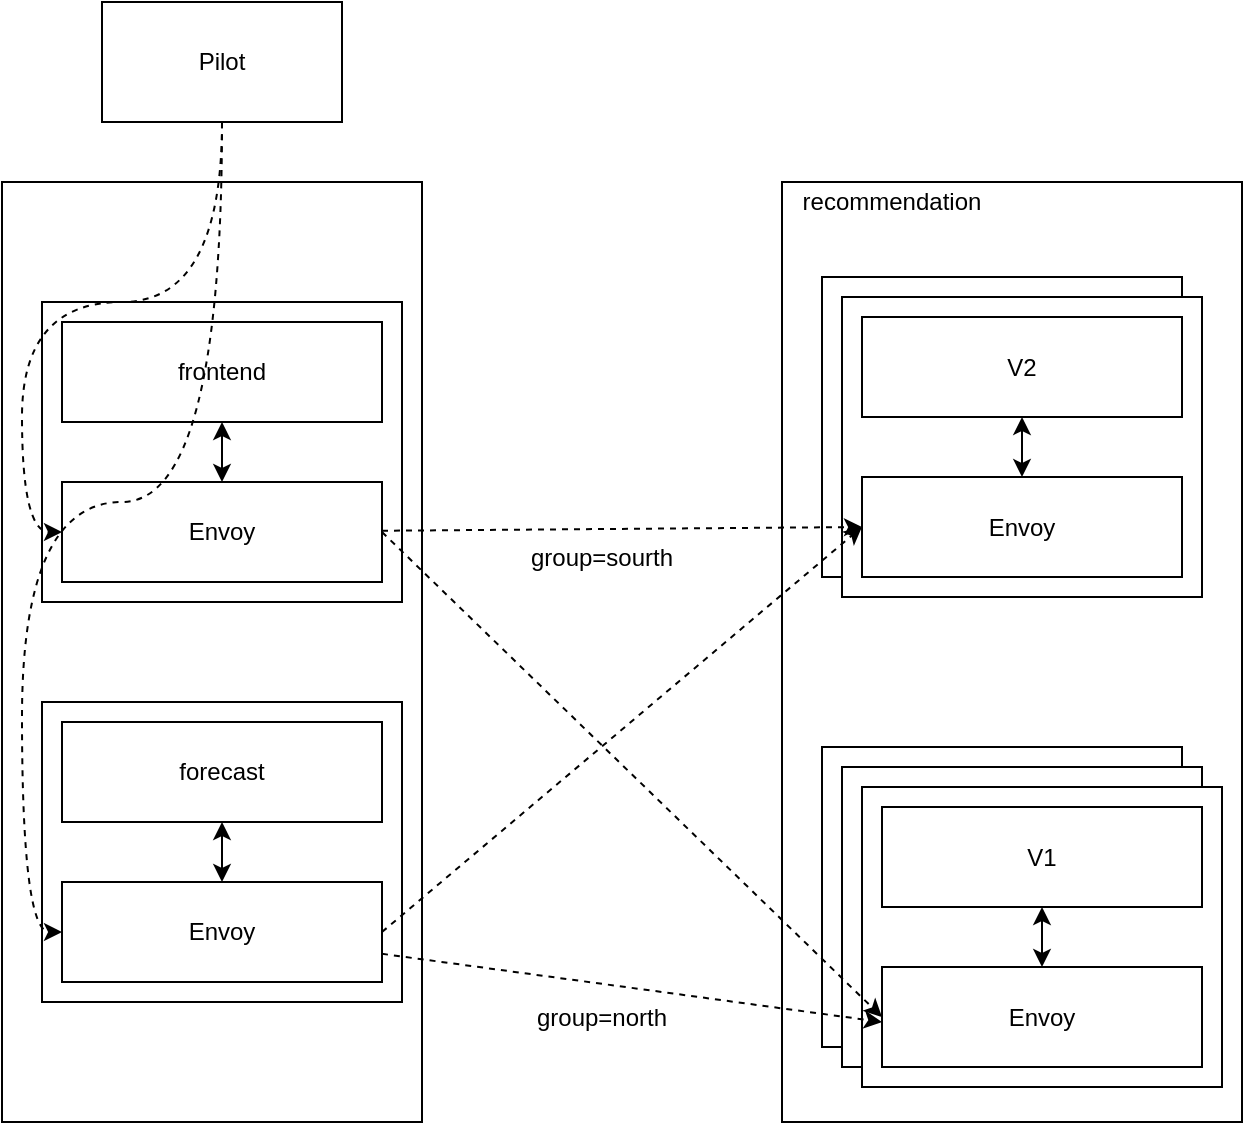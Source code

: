 <mxfile version="12.6.5" type="device"><diagram id="7avK5dy7WeXAkijfnD5Q" name="Page-1"><mxGraphModel dx="1024" dy="592" grid="1" gridSize="10" guides="1" tooltips="1" connect="1" arrows="1" fold="1" page="1" pageScale="1" pageWidth="2339" pageHeight="3300" math="0" shadow="0"><root><mxCell id="0"/><mxCell id="1" parent="0"/><mxCell id="bhiB-83r_HpZWpop6EB7-43" value="" style="rounded=0;whiteSpace=wrap;html=1;" vertex="1" parent="1"><mxGeometry x="500" y="120" width="230" height="470" as="geometry"/></mxCell><mxCell id="bhiB-83r_HpZWpop6EB7-13" value="" style="rounded=0;whiteSpace=wrap;html=1;" vertex="1" parent="1"><mxGeometry x="110" y="120" width="210" height="470" as="geometry"/></mxCell><mxCell id="bhiB-83r_HpZWpop6EB7-1" value="Pilot" style="rounded=0;whiteSpace=wrap;html=1;" vertex="1" parent="1"><mxGeometry x="160" y="30" width="120" height="60" as="geometry"/></mxCell><mxCell id="bhiB-83r_HpZWpop6EB7-2" value="" style="rounded=0;whiteSpace=wrap;html=1;" vertex="1" parent="1"><mxGeometry x="130" y="180" width="180" height="150" as="geometry"/></mxCell><mxCell id="bhiB-83r_HpZWpop6EB7-3" value="frontend" style="rounded=0;whiteSpace=wrap;html=1;" vertex="1" parent="1"><mxGeometry x="140" y="190" width="160" height="50" as="geometry"/></mxCell><mxCell id="bhiB-83r_HpZWpop6EB7-8" value="" style="edgeStyle=orthogonalEdgeStyle;rounded=0;orthogonalLoop=1;jettySize=auto;html=1;startArrow=classic;startFill=1;" edge="1" parent="1" source="bhiB-83r_HpZWpop6EB7-4" target="bhiB-83r_HpZWpop6EB7-3"><mxGeometry relative="1" as="geometry"/></mxCell><mxCell id="bhiB-83r_HpZWpop6EB7-4" value="Envoy" style="rounded=0;whiteSpace=wrap;html=1;" vertex="1" parent="1"><mxGeometry x="140" y="270" width="160" height="50" as="geometry"/></mxCell><mxCell id="bhiB-83r_HpZWpop6EB7-5" value="" style="rounded=0;whiteSpace=wrap;html=1;" vertex="1" parent="1"><mxGeometry x="130" y="380" width="180" height="150" as="geometry"/></mxCell><mxCell id="bhiB-83r_HpZWpop6EB7-6" value="forecast" style="rounded=0;whiteSpace=wrap;html=1;" vertex="1" parent="1"><mxGeometry x="140" y="390" width="160" height="50" as="geometry"/></mxCell><mxCell id="bhiB-83r_HpZWpop6EB7-9" style="edgeStyle=orthogonalEdgeStyle;rounded=0;orthogonalLoop=1;jettySize=auto;html=1;startArrow=classic;startFill=1;" edge="1" parent="1" source="bhiB-83r_HpZWpop6EB7-7" target="bhiB-83r_HpZWpop6EB7-6"><mxGeometry relative="1" as="geometry"/></mxCell><mxCell id="bhiB-83r_HpZWpop6EB7-7" value="Envoy" style="rounded=0;whiteSpace=wrap;html=1;" vertex="1" parent="1"><mxGeometry x="140" y="470" width="160" height="50" as="geometry"/></mxCell><mxCell id="bhiB-83r_HpZWpop6EB7-10" style="edgeStyle=orthogonalEdgeStyle;orthogonalLoop=1;jettySize=auto;html=1;entryX=0;entryY=0.5;entryDx=0;entryDy=0;startArrow=none;startFill=0;curved=1;dashed=1;" edge="1" parent="1" source="bhiB-83r_HpZWpop6EB7-1" target="bhiB-83r_HpZWpop6EB7-4"><mxGeometry relative="1" as="geometry"/></mxCell><mxCell id="bhiB-83r_HpZWpop6EB7-12" style="edgeStyle=orthogonalEdgeStyle;curved=1;orthogonalLoop=1;jettySize=auto;html=1;entryX=0;entryY=0.5;entryDx=0;entryDy=0;startArrow=none;startFill=0;dashed=1;" edge="1" parent="1" source="bhiB-83r_HpZWpop6EB7-1" target="bhiB-83r_HpZWpop6EB7-7"><mxGeometry relative="1" as="geometry"/></mxCell><mxCell id="bhiB-83r_HpZWpop6EB7-14" value="" style="rounded=0;whiteSpace=wrap;html=1;" vertex="1" parent="1"><mxGeometry x="520" y="402.5" width="180" height="150" as="geometry"/></mxCell><mxCell id="bhiB-83r_HpZWpop6EB7-15" value="forecast" style="rounded=0;whiteSpace=wrap;html=1;" vertex="1" parent="1"><mxGeometry x="530" y="412.5" width="160" height="50" as="geometry"/></mxCell><mxCell id="bhiB-83r_HpZWpop6EB7-16" style="edgeStyle=orthogonalEdgeStyle;rounded=0;orthogonalLoop=1;jettySize=auto;html=1;startArrow=classic;startFill=1;" edge="1" parent="1" source="bhiB-83r_HpZWpop6EB7-17" target="bhiB-83r_HpZWpop6EB7-15"><mxGeometry relative="1" as="geometry"/></mxCell><mxCell id="bhiB-83r_HpZWpop6EB7-17" value="Envoy" style="rounded=0;whiteSpace=wrap;html=1;" vertex="1" parent="1"><mxGeometry x="530" y="492.5" width="160" height="50" as="geometry"/></mxCell><mxCell id="bhiB-83r_HpZWpop6EB7-18" value="" style="rounded=0;whiteSpace=wrap;html=1;" vertex="1" parent="1"><mxGeometry x="530" y="412.5" width="180" height="150" as="geometry"/></mxCell><mxCell id="bhiB-83r_HpZWpop6EB7-19" value="forecast" style="rounded=0;whiteSpace=wrap;html=1;" vertex="1" parent="1"><mxGeometry x="540" y="422.5" width="160" height="50" as="geometry"/></mxCell><mxCell id="bhiB-83r_HpZWpop6EB7-20" style="edgeStyle=orthogonalEdgeStyle;rounded=0;orthogonalLoop=1;jettySize=auto;html=1;startArrow=classic;startFill=1;" edge="1" parent="1" source="bhiB-83r_HpZWpop6EB7-21" target="bhiB-83r_HpZWpop6EB7-19"><mxGeometry relative="1" as="geometry"/></mxCell><mxCell id="bhiB-83r_HpZWpop6EB7-21" value="Envoy" style="rounded=0;whiteSpace=wrap;html=1;" vertex="1" parent="1"><mxGeometry x="540" y="502.5" width="160" height="50" as="geometry"/></mxCell><mxCell id="bhiB-83r_HpZWpop6EB7-22" value="" style="rounded=0;whiteSpace=wrap;html=1;" vertex="1" parent="1"><mxGeometry x="540" y="422.5" width="180" height="150" as="geometry"/></mxCell><mxCell id="bhiB-83r_HpZWpop6EB7-23" value="V1" style="rounded=0;whiteSpace=wrap;html=1;" vertex="1" parent="1"><mxGeometry x="550" y="432.5" width="160" height="50" as="geometry"/></mxCell><mxCell id="bhiB-83r_HpZWpop6EB7-24" style="edgeStyle=orthogonalEdgeStyle;rounded=0;orthogonalLoop=1;jettySize=auto;html=1;startArrow=classic;startFill=1;" edge="1" parent="1" source="bhiB-83r_HpZWpop6EB7-25" target="bhiB-83r_HpZWpop6EB7-23"><mxGeometry relative="1" as="geometry"/></mxCell><mxCell id="bhiB-83r_HpZWpop6EB7-25" value="Envoy" style="rounded=0;whiteSpace=wrap;html=1;" vertex="1" parent="1"><mxGeometry x="550" y="512.5" width="160" height="50" as="geometry"/></mxCell><mxCell id="bhiB-83r_HpZWpop6EB7-26" value="" style="rounded=0;whiteSpace=wrap;html=1;" vertex="1" parent="1"><mxGeometry x="520" y="167.5" width="180" height="150" as="geometry"/></mxCell><mxCell id="bhiB-83r_HpZWpop6EB7-27" value="forecast" style="rounded=0;whiteSpace=wrap;html=1;" vertex="1" parent="1"><mxGeometry x="530" y="177.5" width="160" height="50" as="geometry"/></mxCell><mxCell id="bhiB-83r_HpZWpop6EB7-28" style="edgeStyle=orthogonalEdgeStyle;rounded=0;orthogonalLoop=1;jettySize=auto;html=1;startArrow=classic;startFill=1;" edge="1" parent="1" source="bhiB-83r_HpZWpop6EB7-29" target="bhiB-83r_HpZWpop6EB7-27"><mxGeometry relative="1" as="geometry"/></mxCell><mxCell id="bhiB-83r_HpZWpop6EB7-29" value="Envoy" style="rounded=0;whiteSpace=wrap;html=1;" vertex="1" parent="1"><mxGeometry x="530" y="257.5" width="160" height="50" as="geometry"/></mxCell><mxCell id="bhiB-83r_HpZWpop6EB7-30" value="" style="rounded=0;whiteSpace=wrap;html=1;" vertex="1" parent="1"><mxGeometry x="530" y="177.5" width="180" height="150" as="geometry"/></mxCell><mxCell id="bhiB-83r_HpZWpop6EB7-31" value="V2" style="rounded=0;whiteSpace=wrap;html=1;" vertex="1" parent="1"><mxGeometry x="540" y="187.5" width="160" height="50" as="geometry"/></mxCell><mxCell id="bhiB-83r_HpZWpop6EB7-32" style="edgeStyle=orthogonalEdgeStyle;rounded=0;orthogonalLoop=1;jettySize=auto;html=1;startArrow=classic;startFill=1;" edge="1" parent="1" source="bhiB-83r_HpZWpop6EB7-33" target="bhiB-83r_HpZWpop6EB7-31"><mxGeometry relative="1" as="geometry"/></mxCell><mxCell id="bhiB-83r_HpZWpop6EB7-33" value="Envoy" style="rounded=0;whiteSpace=wrap;html=1;" vertex="1" parent="1"><mxGeometry x="540" y="267.5" width="160" height="50" as="geometry"/></mxCell><mxCell id="bhiB-83r_HpZWpop6EB7-39" style="edgeStyle=none;orthogonalLoop=1;jettySize=auto;html=1;entryX=0;entryY=0.5;entryDx=0;entryDy=0;dashed=1;startArrow=none;startFill=0;exitX=1;exitY=0.5;exitDx=0;exitDy=0;" edge="1" parent="1" source="bhiB-83r_HpZWpop6EB7-4" target="bhiB-83r_HpZWpop6EB7-25"><mxGeometry relative="1" as="geometry"/></mxCell><mxCell id="bhiB-83r_HpZWpop6EB7-38" style="orthogonalLoop=1;jettySize=auto;html=1;entryX=0;entryY=0.5;entryDx=0;entryDy=0;dashed=1;startArrow=none;startFill=0;" edge="1" parent="1" source="bhiB-83r_HpZWpop6EB7-4" target="bhiB-83r_HpZWpop6EB7-33"><mxGeometry relative="1" as="geometry"/></mxCell><mxCell id="bhiB-83r_HpZWpop6EB7-42" style="edgeStyle=none;orthogonalLoop=1;jettySize=auto;html=1;dashed=1;startArrow=none;startFill=0;" edge="1" parent="1" source="bhiB-83r_HpZWpop6EB7-7"><mxGeometry relative="1" as="geometry"><mxPoint x="550" y="540" as="targetPoint"/></mxGeometry></mxCell><mxCell id="bhiB-83r_HpZWpop6EB7-44" value="recommendation" style="text;html=1;strokeColor=none;fillColor=none;align=center;verticalAlign=middle;whiteSpace=wrap;rounded=0;" vertex="1" parent="1"><mxGeometry x="500" y="120" width="110" height="20" as="geometry"/></mxCell><mxCell id="bhiB-83r_HpZWpop6EB7-41" style="edgeStyle=none;orthogonalLoop=1;jettySize=auto;html=1;entryX=0;entryY=0.5;entryDx=0;entryDy=0;dashed=1;startArrow=none;startFill=0;exitX=1;exitY=0.5;exitDx=0;exitDy=0;" edge="1" parent="1" source="bhiB-83r_HpZWpop6EB7-7" target="bhiB-83r_HpZWpop6EB7-33"><mxGeometry relative="1" as="geometry"/></mxCell><mxCell id="bhiB-83r_HpZWpop6EB7-45" value="group=sourth" style="text;html=1;strokeColor=none;fillColor=none;align=center;verticalAlign=middle;whiteSpace=wrap;rounded=0;" vertex="1" parent="1"><mxGeometry x="350" y="297.5" width="120" height="20" as="geometry"/></mxCell><mxCell id="bhiB-83r_HpZWpop6EB7-46" value="group=north" style="text;html=1;strokeColor=none;fillColor=none;align=center;verticalAlign=middle;whiteSpace=wrap;rounded=0;" vertex="1" parent="1"><mxGeometry x="350" y="527.5" width="120" height="20" as="geometry"/></mxCell></root></mxGraphModel></diagram></mxfile>